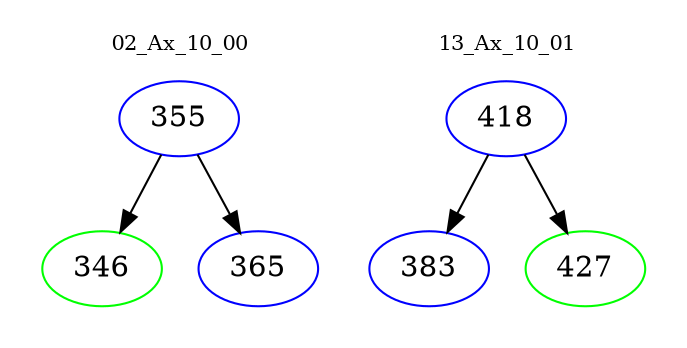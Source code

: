 digraph{
subgraph cluster_0 {
color = white
label = "02_Ax_10_00";
fontsize=10;
T0_355 [label="355", color="blue"]
T0_355 -> T0_346 [color="black"]
T0_346 [label="346", color="green"]
T0_355 -> T0_365 [color="black"]
T0_365 [label="365", color="blue"]
}
subgraph cluster_1 {
color = white
label = "13_Ax_10_01";
fontsize=10;
T1_418 [label="418", color="blue"]
T1_418 -> T1_383 [color="black"]
T1_383 [label="383", color="blue"]
T1_418 -> T1_427 [color="black"]
T1_427 [label="427", color="green"]
}
}
